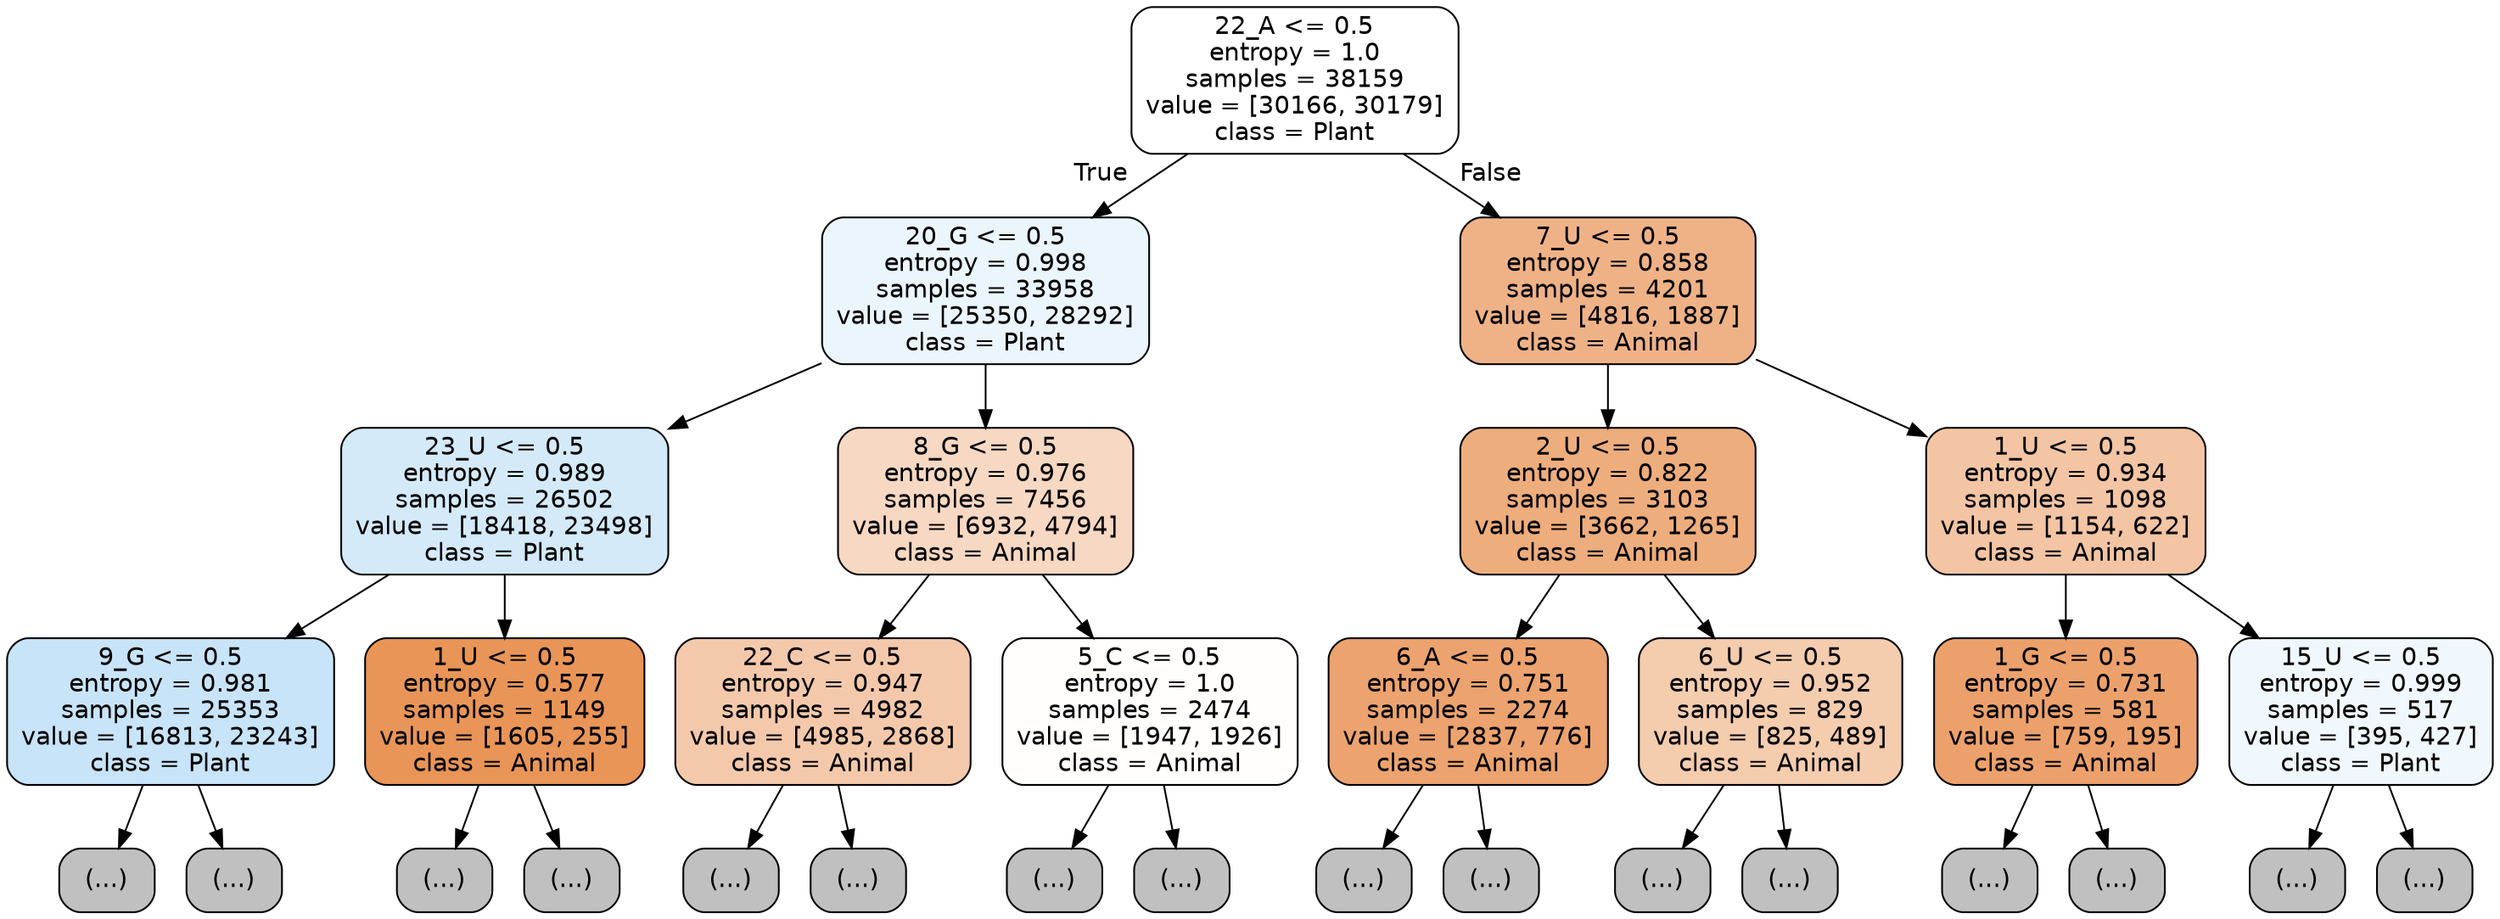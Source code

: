 digraph Tree {
node [shape=box, style="filled, rounded", color="black", fontname="helvetica"] ;
edge [fontname="helvetica"] ;
0 [label="22_A <= 0.5\nentropy = 1.0\nsamples = 38159\nvalue = [30166, 30179]\nclass = Plant", fillcolor="#ffffff"] ;
1 [label="20_G <= 0.5\nentropy = 0.998\nsamples = 33958\nvalue = [25350, 28292]\nclass = Plant", fillcolor="#eaf5fc"] ;
0 -> 1 [labeldistance=2.5, labelangle=45, headlabel="True"] ;
2 [label="23_U <= 0.5\nentropy = 0.989\nsamples = 26502\nvalue = [18418, 23498]\nclass = Plant", fillcolor="#d4eaf9"] ;
1 -> 2 ;
3 [label="9_G <= 0.5\nentropy = 0.981\nsamples = 25353\nvalue = [16813, 23243]\nclass = Plant", fillcolor="#c8e4f8"] ;
2 -> 3 ;
4 [label="(...)", fillcolor="#C0C0C0"] ;
3 -> 4 ;
7953 [label="(...)", fillcolor="#C0C0C0"] ;
3 -> 7953 ;
10780 [label="1_U <= 0.5\nentropy = 0.577\nsamples = 1149\nvalue = [1605, 255]\nclass = Animal", fillcolor="#e99558"] ;
2 -> 10780 ;
10781 [label="(...)", fillcolor="#C0C0C0"] ;
10780 -> 10781 ;
11024 [label="(...)", fillcolor="#C0C0C0"] ;
10780 -> 11024 ;
11191 [label="8_G <= 0.5\nentropy = 0.976\nsamples = 7456\nvalue = [6932, 4794]\nclass = Animal", fillcolor="#f7d8c2"] ;
1 -> 11191 ;
11192 [label="22_C <= 0.5\nentropy = 0.947\nsamples = 4982\nvalue = [4985, 2868]\nclass = Animal", fillcolor="#f4c9ab"] ;
11191 -> 11192 ;
11193 [label="(...)", fillcolor="#C0C0C0"] ;
11192 -> 11193 ;
13452 [label="(...)", fillcolor="#C0C0C0"] ;
11192 -> 13452 ;
13829 [label="5_C <= 0.5\nentropy = 1.0\nsamples = 2474\nvalue = [1947, 1926]\nclass = Animal", fillcolor="#fffefd"] ;
11191 -> 13829 ;
13830 [label="(...)", fillcolor="#C0C0C0"] ;
13829 -> 13830 ;
14719 [label="(...)", fillcolor="#C0C0C0"] ;
13829 -> 14719 ;
14914 [label="7_U <= 0.5\nentropy = 0.858\nsamples = 4201\nvalue = [4816, 1887]\nclass = Animal", fillcolor="#efb287"] ;
0 -> 14914 [labeldistance=2.5, labelangle=-45, headlabel="False"] ;
14915 [label="2_U <= 0.5\nentropy = 0.822\nsamples = 3103\nvalue = [3662, 1265]\nclass = Animal", fillcolor="#eead7d"] ;
14914 -> 14915 ;
14916 [label="6_A <= 0.5\nentropy = 0.751\nsamples = 2274\nvalue = [2837, 776]\nclass = Animal", fillcolor="#eca36f"] ;
14915 -> 14916 ;
14917 [label="(...)", fillcolor="#C0C0C0"] ;
14916 -> 14917 ;
15640 [label="(...)", fillcolor="#C0C0C0"] ;
14916 -> 15640 ;
15897 [label="6_U <= 0.5\nentropy = 0.952\nsamples = 829\nvalue = [825, 489]\nclass = Animal", fillcolor="#f4ccae"] ;
14915 -> 15897 ;
15898 [label="(...)", fillcolor="#C0C0C0"] ;
15897 -> 15898 ;
16187 [label="(...)", fillcolor="#C0C0C0"] ;
15897 -> 16187 ;
16280 [label="1_U <= 0.5\nentropy = 0.934\nsamples = 1098\nvalue = [1154, 622]\nclass = Animal", fillcolor="#f3c5a4"] ;
14914 -> 16280 ;
16281 [label="1_G <= 0.5\nentropy = 0.731\nsamples = 581\nvalue = [759, 195]\nclass = Animal", fillcolor="#eca16c"] ;
16280 -> 16281 ;
16282 [label="(...)", fillcolor="#C0C0C0"] ;
16281 -> 16282 ;
16529 [label="(...)", fillcolor="#C0C0C0"] ;
16281 -> 16529 ;
16602 [label="15_U <= 0.5\nentropy = 0.999\nsamples = 517\nvalue = [395, 427]\nclass = Plant", fillcolor="#f0f8fd"] ;
16280 -> 16602 ;
16603 [label="(...)", fillcolor="#C0C0C0"] ;
16602 -> 16603 ;
16786 [label="(...)", fillcolor="#C0C0C0"] ;
16602 -> 16786 ;
}